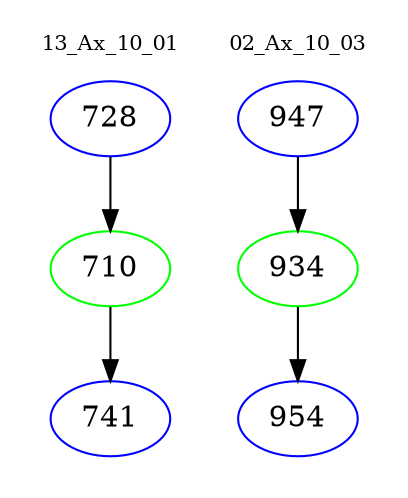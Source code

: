 digraph{
subgraph cluster_0 {
color = white
label = "13_Ax_10_01";
fontsize=10;
T0_728 [label="728", color="blue"]
T0_728 -> T0_710 [color="black"]
T0_710 [label="710", color="green"]
T0_710 -> T0_741 [color="black"]
T0_741 [label="741", color="blue"]
}
subgraph cluster_1 {
color = white
label = "02_Ax_10_03";
fontsize=10;
T1_947 [label="947", color="blue"]
T1_947 -> T1_934 [color="black"]
T1_934 [label="934", color="green"]
T1_934 -> T1_954 [color="black"]
T1_954 [label="954", color="blue"]
}
}
